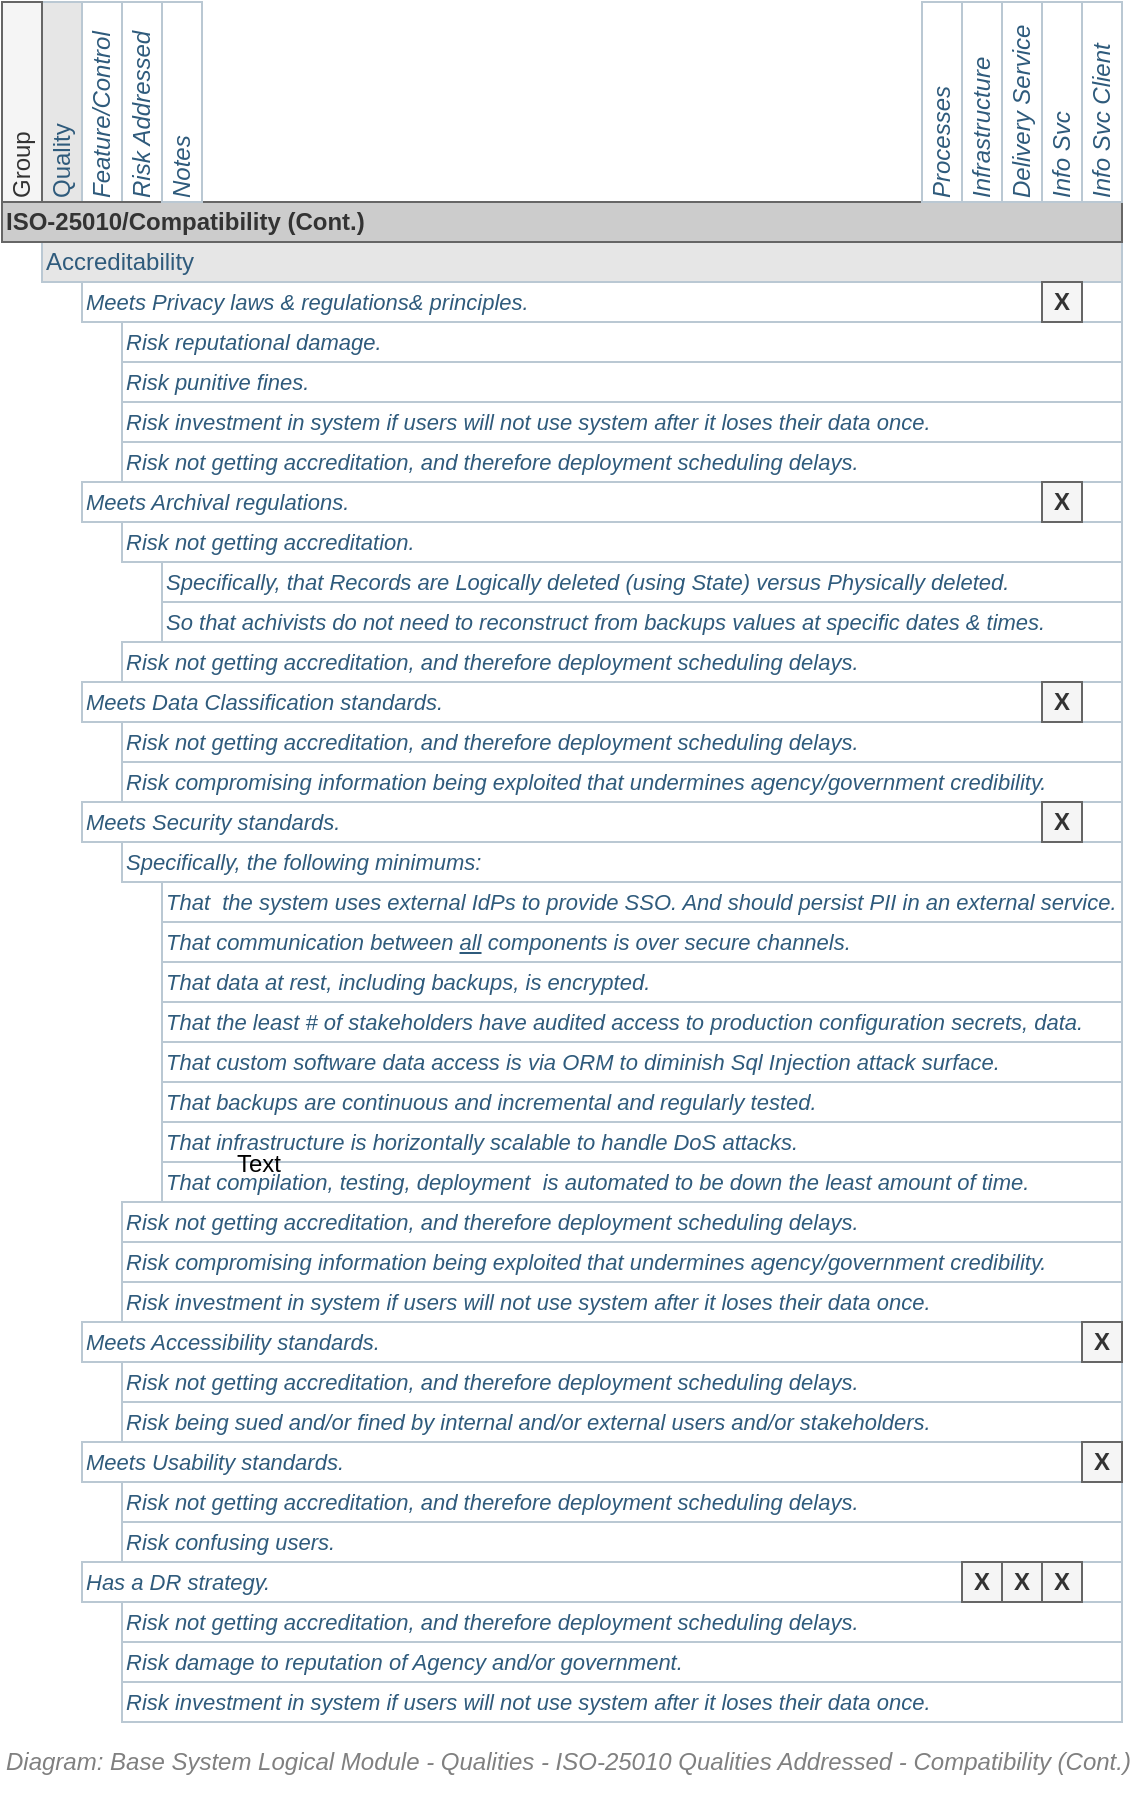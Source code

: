 <mxfile compressed="false" version="17.5.0" type="google">
  <diagram name="Qualities/Addressed/Compatibility (Cont)" id="gUCBNfI0CfHKNAS3udf1">
    <mxGraphModel grid="1" page="1" gridSize="10" guides="1" tooltips="1" connect="1" arrows="1" fold="1" pageScale="1" pageWidth="827" pageHeight="1169" math="0" shadow="0">
      <root>
        <mxCell id="h0je3axc_1QiK5JFUibN-0" />
        <mxCell id="h0je3axc_1QiK5JFUibN-20" value="Diagram" parent="h0je3axc_1QiK5JFUibN-0" />
        <UserObject label="Quality" id="h0je3axc_1QiK5JFUibN-21">
          <mxCell style="strokeColor=#bac8d3;html=1;fontColor=#2f5b7c;fontSize=12;align=left;horizontal=0;fillColor=#E6E6E6;" vertex="1" parent="h0je3axc_1QiK5JFUibN-20">
            <mxGeometry x="140" y="180" width="20" height="100" as="geometry" />
          </mxCell>
        </UserObject>
        <UserObject label="Feature/Control" id="h0je3axc_1QiK5JFUibN-22">
          <mxCell style="strokeColor=#bac8d3;html=1;fontColor=#2f5b7c;fontSize=12;align=left;horizontal=0;fontStyle=2" vertex="1" parent="h0je3axc_1QiK5JFUibN-20">
            <mxGeometry x="160" y="180" width="20" height="100" as="geometry" />
          </mxCell>
        </UserObject>
        <UserObject label="Group" id="h0je3axc_1QiK5JFUibN-23">
          <mxCell style="strokeColor=#666666;html=1;fontColor=#333333;fontSize=12;align=left;horizontal=0;fillColor=#f5f5f5;" vertex="1" parent="h0je3axc_1QiK5JFUibN-20">
            <mxGeometry x="120" y="180" width="20" height="100" as="geometry" />
          </mxCell>
        </UserObject>
        <UserObject label="Risk Addressed" id="h0je3axc_1QiK5JFUibN-24">
          <mxCell style="strokeColor=#bac8d3;html=1;fontColor=#2f5b7c;fontSize=12;align=left;horizontal=0;fontStyle=2" vertex="1" parent="h0je3axc_1QiK5JFUibN-20">
            <mxGeometry x="180" y="180" width="20" height="100" as="geometry" />
          </mxCell>
        </UserObject>
        <UserObject label="Accreditability" id="h0je3axc_1QiK5JFUibN-29">
          <mxCell style="strokeColor=#bac8d3;html=1;fontColor=#2f5b7c;fontSize=12;align=left;fillColor=#E6E6E6;" vertex="1" parent="h0je3axc_1QiK5JFUibN-20">
            <mxGeometry x="140" y="300" width="540" height="20" as="geometry" />
          </mxCell>
        </UserObject>
        <UserObject label="Meets Accessibility standards." id="h0je3axc_1QiK5JFUibN-35">
          <mxCell style="strokeColor=#bac8d3;html=1;fontColor=#2f5b7c;fontSize=11;align=left;fontStyle=2" vertex="1" parent="h0je3axc_1QiK5JFUibN-20">
            <mxGeometry x="160" y="840" width="520" height="20" as="geometry" />
          </mxCell>
        </UserObject>
        <UserObject label="Meets Usability standards." id="h0je3axc_1QiK5JFUibN-36">
          <mxCell style="strokeColor=#bac8d3;html=1;fontColor=#2f5b7c;fontSize=11;align=left;fontStyle=2" vertex="1" parent="h0je3axc_1QiK5JFUibN-20">
            <mxGeometry x="160" y="900" width="520" height="20" as="geometry" />
          </mxCell>
        </UserObject>
        <UserObject label="Meets Privacy laws &amp;amp; regulations&amp;amp; principles." id="h0je3axc_1QiK5JFUibN-37">
          <mxCell style="strokeColor=#bac8d3;html=1;fontColor=#2f5b7c;fontSize=11;align=left;fontStyle=2" vertex="1" parent="h0je3axc_1QiK5JFUibN-20">
            <mxGeometry x="160" y="320" width="520" height="20" as="geometry" />
          </mxCell>
        </UserObject>
        <UserObject label="Meets Data Classification standards." id="h0je3axc_1QiK5JFUibN-38">
          <mxCell style="strokeColor=#bac8d3;html=1;fontColor=#2f5b7c;fontSize=11;align=left;fontStyle=2" vertex="1" parent="h0je3axc_1QiK5JFUibN-20">
            <mxGeometry x="160" y="520" width="520" height="20" as="geometry" />
          </mxCell>
        </UserObject>
        <UserObject label="Meets Archival regulations." id="h0je3axc_1QiK5JFUibN-39">
          <mxCell style="strokeColor=#bac8d3;html=1;fontColor=#2f5b7c;fontSize=11;align=left;fontStyle=2" vertex="1" parent="h0je3axc_1QiK5JFUibN-20">
            <mxGeometry x="160" y="420" width="520" height="20" as="geometry" />
          </mxCell>
        </UserObject>
        <UserObject label="Meets Security standards." id="h0je3axc_1QiK5JFUibN-40">
          <mxCell style="strokeColor=#bac8d3;html=1;fontColor=#2f5b7c;fontSize=11;align=left;fontStyle=2" vertex="1" parent="h0je3axc_1QiK5JFUibN-20">
            <mxGeometry x="160" y="580" width="520" height="20" as="geometry" />
          </mxCell>
        </UserObject>
        <UserObject label="Has a DR strategy." id="h0je3axc_1QiK5JFUibN-41">
          <mxCell style="strokeColor=#bac8d3;html=1;fontColor=#2f5b7c;fontSize=11;align=left;fontStyle=2" vertex="1" parent="h0je3axc_1QiK5JFUibN-20">
            <mxGeometry x="160" y="960" width="520" height="20" as="geometry" />
          </mxCell>
        </UserObject>
        <UserObject label="ISO-25010/Compatibility (Cont.)" id="h0je3axc_1QiK5JFUibN-42">
          <mxCell style="strokeColor=#666666;html=1;fontColor=#333333;fontSize=12;align=left;fontStyle=1;fillColor=#CCCCCC;" vertex="1" parent="h0je3axc_1QiK5JFUibN-20">
            <mxGeometry x="120" y="280" width="560" height="20" as="geometry" />
          </mxCell>
        </UserObject>
        <UserObject label="Risk reputational damage." id="h0je3axc_1QiK5JFUibN-49">
          <mxCell style="strokeColor=#bac8d3;html=1;fontColor=#2f5b7c;fontSize=11;align=left;fontStyle=2" vertex="1" parent="h0je3axc_1QiK5JFUibN-20">
            <mxGeometry x="180" y="340" width="500" height="20" as="geometry" />
          </mxCell>
        </UserObject>
        <UserObject label="Risk punitive fines." id="h0je3axc_1QiK5JFUibN-57">
          <mxCell style="strokeColor=#bac8d3;html=1;fontColor=#2f5b7c;fontSize=11;align=left;fontStyle=2" vertex="1" parent="h0je3axc_1QiK5JFUibN-20">
            <mxGeometry x="180" y="360" width="500" height="20" as="geometry" />
          </mxCell>
        </UserObject>
        <UserObject label="Risk compromising information being exploited that undermines agency/government credibility.&amp;nbsp;" id="h0je3axc_1QiK5JFUibN-58">
          <mxCell style="strokeColor=#bac8d3;html=1;fontColor=#2f5b7c;fontSize=11;align=left;fontStyle=2" vertex="1" parent="h0je3axc_1QiK5JFUibN-20">
            <mxGeometry x="180" y="560" width="500" height="20" as="geometry" />
          </mxCell>
        </UserObject>
        <UserObject label="Risk compromising information being exploited that undermines agency/government credibility.&amp;nbsp;" id="h0je3axc_1QiK5JFUibN-59">
          <mxCell style="strokeColor=#bac8d3;html=1;fontColor=#2f5b7c;fontSize=11;align=left;fontStyle=2" vertex="1" parent="h0je3axc_1QiK5JFUibN-20">
            <mxGeometry x="180" y="800" width="500" height="20" as="geometry" />
          </mxCell>
        </UserObject>
        <UserObject label="Risk being sued and/or fined by internal and/or external users and/or stakeholders." id="h0je3axc_1QiK5JFUibN-60">
          <mxCell style="strokeColor=#bac8d3;html=1;fontColor=#2f5b7c;fontSize=11;align=left;fontStyle=2" vertex="1" parent="h0je3axc_1QiK5JFUibN-20">
            <mxGeometry x="180" y="880" width="500" height="20" as="geometry" />
          </mxCell>
        </UserObject>
        <UserObject label="Risk confusing users." id="h0je3axc_1QiK5JFUibN-61">
          <mxCell style="strokeColor=#bac8d3;html=1;fontColor=#2f5b7c;fontSize=11;align=left;fontStyle=2" vertex="1" parent="h0je3axc_1QiK5JFUibN-20">
            <mxGeometry x="180" y="940" width="500" height="20" as="geometry" />
          </mxCell>
        </UserObject>
        <UserObject label="Risk damage to reputation&amp;nbsp;of Agency and/or government." id="h0je3axc_1QiK5JFUibN-62">
          <mxCell style="strokeColor=#bac8d3;html=1;fontColor=#2f5b7c;fontSize=11;align=left;fontStyle=2" vertex="1" parent="h0je3axc_1QiK5JFUibN-20">
            <mxGeometry x="180" y="1000" width="500" height="20" as="geometry" />
          </mxCell>
        </UserObject>
        <UserObject label="Risk investment in system if users will not use system after it loses their data once." id="h0je3axc_1QiK5JFUibN-63">
          <mxCell style="strokeColor=#bac8d3;html=1;fontColor=#2f5b7c;fontSize=11;align=left;fontStyle=2" vertex="1" parent="h0je3axc_1QiK5JFUibN-20">
            <mxGeometry x="180" y="820" width="500" height="20" as="geometry" />
          </mxCell>
        </UserObject>
        <UserObject label="Risk investment in system if users will not use system after it loses their data once." id="h0je3axc_1QiK5JFUibN-64">
          <mxCell style="strokeColor=#bac8d3;html=1;fontColor=#2f5b7c;fontSize=11;align=left;fontStyle=2" vertex="1" parent="h0je3axc_1QiK5JFUibN-20">
            <mxGeometry x="180" y="1020" width="500" height="20" as="geometry" />
          </mxCell>
        </UserObject>
        <UserObject label="Risk investment in system if users will not use system after it loses their data once." id="h0je3axc_1QiK5JFUibN-65">
          <mxCell style="strokeColor=#bac8d3;html=1;fontColor=#2f5b7c;fontSize=11;align=left;fontStyle=2" vertex="1" parent="h0je3axc_1QiK5JFUibN-20">
            <mxGeometry x="180" y="380" width="500" height="20" as="geometry" />
          </mxCell>
        </UserObject>
        <UserObject label="Risk not getting accreditation." id="_8LKf3L3WeBOI2PhCMiq-0">
          <mxCell style="strokeColor=#bac8d3;html=1;fontColor=#2f5b7c;fontSize=11;align=left;fontStyle=2" vertex="1" parent="h0je3axc_1QiK5JFUibN-20">
            <mxGeometry x="180" y="440" width="500" height="20" as="geometry" />
          </mxCell>
        </UserObject>
        <UserObject label="Notes" id="_8LKf3L3WeBOI2PhCMiq-1">
          <mxCell style="strokeColor=#bac8d3;html=1;fontColor=#2f5b7c;fontSize=12;align=left;horizontal=0;fontStyle=2" vertex="1" parent="h0je3axc_1QiK5JFUibN-20">
            <mxGeometry x="200" y="180" width="20" height="100" as="geometry" />
          </mxCell>
        </UserObject>
        <UserObject label="Specifically, that Records are Logically deleted (using State) versus Physically deleted." id="_8LKf3L3WeBOI2PhCMiq-3">
          <mxCell style="strokeColor=#bac8d3;html=1;fontColor=#2f5b7c;fontSize=11;align=left;fontStyle=2" vertex="1" parent="h0je3axc_1QiK5JFUibN-20">
            <mxGeometry x="200" y="460" width="480" height="20" as="geometry" />
          </mxCell>
        </UserObject>
        <UserObject label="So that achivists do not need to reconstruct from backups values at specific dates &amp;amp; times." id="_8LKf3L3WeBOI2PhCMiq-4">
          <mxCell style="strokeColor=#bac8d3;html=1;fontColor=#2f5b7c;fontSize=11;align=left;fontStyle=2" vertex="1" parent="h0je3axc_1QiK5JFUibN-20">
            <mxGeometry x="200" y="480" width="480" height="20" as="geometry" />
          </mxCell>
        </UserObject>
        <UserObject label="Risk not getting accreditation, and therefore deployment scheduling delays." id="_8LKf3L3WeBOI2PhCMiq-7">
          <mxCell style="strokeColor=#bac8d3;html=1;fontColor=#2f5b7c;fontSize=11;align=left;fontStyle=2" vertex="1" parent="h0je3axc_1QiK5JFUibN-20">
            <mxGeometry x="180" y="400" width="500" height="20" as="geometry" />
          </mxCell>
        </UserObject>
        <UserObject label="Specifically, the following minimums:" id="_8LKf3L3WeBOI2PhCMiq-10">
          <mxCell style="strokeColor=#bac8d3;html=1;fontColor=#2f5b7c;fontSize=11;align=left;fontStyle=2" vertex="1" parent="h0je3axc_1QiK5JFUibN-20">
            <mxGeometry x="180" y="600" width="500" height="20" as="geometry" />
          </mxCell>
        </UserObject>
        <UserObject label="That data at rest, including backups, is encrypted." id="_8LKf3L3WeBOI2PhCMiq-11">
          <mxCell style="strokeColor=#bac8d3;html=1;fontColor=#2f5b7c;fontSize=11;align=left;fontStyle=2" vertex="1" parent="h0je3axc_1QiK5JFUibN-20">
            <mxGeometry x="200" y="660" width="480" height="20" as="geometry" />
          </mxCell>
        </UserObject>
        <UserObject label="That the least # of stakeholders have audited access to production configuration secrets, data." id="_8LKf3L3WeBOI2PhCMiq-12">
          <mxCell style="strokeColor=#bac8d3;html=1;fontColor=#2f5b7c;fontSize=11;align=left;fontStyle=2" vertex="1" parent="h0je3axc_1QiK5JFUibN-20">
            <mxGeometry x="200" y="680" width="480" height="20" as="geometry" />
          </mxCell>
        </UserObject>
        <UserObject label="That communication between &lt;u&gt;all&lt;/u&gt; components is over secure channels." id="_8LKf3L3WeBOI2PhCMiq-13">
          <mxCell style="strokeColor=#bac8d3;html=1;fontColor=#2f5b7c;fontSize=11;align=left;fontStyle=2" vertex="1" parent="h0je3axc_1QiK5JFUibN-20">
            <mxGeometry x="200" y="640" width="480" height="20" as="geometry" />
          </mxCell>
        </UserObject>
        <UserObject label="That infrastructure is horizontally scalable to handle DoS attacks." id="_8LKf3L3WeBOI2PhCMiq-14">
          <mxCell style="strokeColor=#bac8d3;html=1;fontColor=#2f5b7c;fontSize=11;align=left;fontStyle=2" vertex="1" parent="h0je3axc_1QiK5JFUibN-20">
            <mxGeometry x="200" y="740" width="480" height="20" as="geometry" />
          </mxCell>
        </UserObject>
        <UserObject label="That compilation, testing, deployment&amp;nbsp; is automated to be down the least amount of time." id="_8LKf3L3WeBOI2PhCMiq-15">
          <mxCell style="strokeColor=#bac8d3;html=1;fontColor=#2f5b7c;fontSize=11;align=left;fontStyle=2" vertex="1" parent="h0je3axc_1QiK5JFUibN-20">
            <mxGeometry x="200" y="760" width="480" height="20" as="geometry" />
          </mxCell>
        </UserObject>
        <UserObject label="That custom software data access is via ORM to diminish Sql Injection attack surface." id="_8LKf3L3WeBOI2PhCMiq-16">
          <mxCell style="strokeColor=#bac8d3;html=1;fontColor=#2f5b7c;fontSize=11;align=left;fontStyle=2" vertex="1" parent="h0je3axc_1QiK5JFUibN-20">
            <mxGeometry x="200" y="700" width="480" height="20" as="geometry" />
          </mxCell>
        </UserObject>
        <mxCell id="_8LKf3L3WeBOI2PhCMiq-17" value="Text" style="text;html=1;align=center;verticalAlign=middle;resizable=0;points=[];autosize=1;fontSize=12;fontColor=#000000;" vertex="1" parent="h0je3axc_1QiK5JFUibN-20">
          <mxGeometry x="228" y="751" width="40" height="20" as="geometry" />
        </mxCell>
        <UserObject label="That backups are continuous and incremental and regularly tested." id="_8LKf3L3WeBOI2PhCMiq-18">
          <mxCell style="strokeColor=#bac8d3;html=1;fontColor=#2f5b7c;fontSize=11;align=left;fontStyle=2" vertex="1" parent="h0je3axc_1QiK5JFUibN-20">
            <mxGeometry x="200" y="720" width="480" height="20" as="geometry" />
          </mxCell>
        </UserObject>
        <UserObject label="That&amp;nbsp; the system uses external IdPs to provide SSO. And should persist PII in an external service." id="_8LKf3L3WeBOI2PhCMiq-19">
          <mxCell style="strokeColor=#bac8d3;html=1;fontColor=#2f5b7c;fontSize=11;align=left;fontStyle=2" vertex="1" parent="h0je3axc_1QiK5JFUibN-20">
            <mxGeometry x="200" y="620" width="480" height="20" as="geometry" />
          </mxCell>
        </UserObject>
        <UserObject label="Risk not getting accreditation, and therefore deployment scheduling delays." id="_8LKf3L3WeBOI2PhCMiq-20">
          <mxCell style="strokeColor=#bac8d3;html=1;fontColor=#2f5b7c;fontSize=11;align=left;fontStyle=2" vertex="1" parent="h0je3axc_1QiK5JFUibN-20">
            <mxGeometry x="180" y="500" width="500" height="20" as="geometry" />
          </mxCell>
        </UserObject>
        <UserObject label="Risk not getting accreditation, and therefore deployment scheduling delays." id="_8LKf3L3WeBOI2PhCMiq-21">
          <mxCell style="strokeColor=#bac8d3;html=1;fontColor=#2f5b7c;fontSize=11;align=left;fontStyle=2" vertex="1" parent="h0je3axc_1QiK5JFUibN-20">
            <mxGeometry x="180" y="540" width="500" height="20" as="geometry" />
          </mxCell>
        </UserObject>
        <UserObject label="Risk not getting accreditation, and therefore deployment scheduling delays." id="_8LKf3L3WeBOI2PhCMiq-22">
          <mxCell style="strokeColor=#bac8d3;html=1;fontColor=#2f5b7c;fontSize=11;align=left;fontStyle=2" vertex="1" parent="h0je3axc_1QiK5JFUibN-20">
            <mxGeometry x="180" y="780" width="500" height="20" as="geometry" />
          </mxCell>
        </UserObject>
        <UserObject label="Risk not getting accreditation, and therefore deployment scheduling delays." id="_8LKf3L3WeBOI2PhCMiq-23">
          <mxCell style="strokeColor=#bac8d3;html=1;fontColor=#2f5b7c;fontSize=11;align=left;fontStyle=2" vertex="1" parent="h0je3axc_1QiK5JFUibN-20">
            <mxGeometry x="180" y="860" width="500" height="20" as="geometry" />
          </mxCell>
        </UserObject>
        <UserObject label="Risk not getting accreditation, and therefore deployment scheduling delays." id="_8LKf3L3WeBOI2PhCMiq-24">
          <mxCell style="strokeColor=#bac8d3;html=1;fontColor=#2f5b7c;fontSize=11;align=left;fontStyle=2" vertex="1" parent="h0je3axc_1QiK5JFUibN-20">
            <mxGeometry x="180" y="920" width="500" height="20" as="geometry" />
          </mxCell>
        </UserObject>
        <UserObject label="Risk not getting accreditation, and therefore deployment scheduling delays." id="_8LKf3L3WeBOI2PhCMiq-25">
          <mxCell style="strokeColor=#bac8d3;html=1;fontColor=#2f5b7c;fontSize=11;align=left;fontStyle=2" vertex="1" parent="h0je3axc_1QiK5JFUibN-20">
            <mxGeometry x="180" y="980" width="500" height="20" as="geometry" />
          </mxCell>
        </UserObject>
        <UserObject label="Infrastructure" id="wufVvhKcUI9mgUT4Hlji-0">
          <mxCell style="strokeColor=#bac8d3;html=1;fontColor=#2f5b7c;fontSize=12;align=left;horizontal=0;fontStyle=2" vertex="1" parent="h0je3axc_1QiK5JFUibN-20">
            <mxGeometry x="600" y="180" width="20" height="100" as="geometry" />
          </mxCell>
        </UserObject>
        <UserObject label="Info Svc" id="wufVvhKcUI9mgUT4Hlji-1">
          <mxCell style="strokeColor=#bac8d3;html=1;fontColor=#2f5b7c;fontSize=12;align=left;horizontal=0;fontStyle=2" vertex="1" parent="h0je3axc_1QiK5JFUibN-20">
            <mxGeometry x="640" y="180" width="20" height="100" as="geometry" />
          </mxCell>
        </UserObject>
        <UserObject label="Info Svc Client" id="wufVvhKcUI9mgUT4Hlji-2">
          <mxCell style="strokeColor=#bac8d3;html=1;fontColor=#2f5b7c;fontSize=12;align=left;horizontal=0;fontStyle=2" vertex="1" parent="h0je3axc_1QiK5JFUibN-20">
            <mxGeometry x="660" y="180" width="20" height="100" as="geometry" />
          </mxCell>
        </UserObject>
        <UserObject label="Delivery Service" id="wufVvhKcUI9mgUT4Hlji-3">
          <mxCell style="strokeColor=#bac8d3;html=1;fontColor=#2f5b7c;fontSize=12;align=left;horizontal=0;fontStyle=2" vertex="1" parent="h0je3axc_1QiK5JFUibN-20">
            <mxGeometry x="620" y="180" width="20" height="100" as="geometry" />
          </mxCell>
        </UserObject>
        <UserObject label="Processes" id="wufVvhKcUI9mgUT4Hlji-4">
          <mxCell style="strokeColor=#bac8d3;html=1;fontColor=#2f5b7c;fontSize=12;align=left;horizontal=0;fontStyle=2" vertex="1" parent="h0je3axc_1QiK5JFUibN-20">
            <mxGeometry x="580" y="180" width="20" height="100" as="geometry" />
          </mxCell>
        </UserObject>
        <mxCell id="wufVvhKcUI9mgUT4Hlji-6" value="&lt;b&gt;X&lt;/b&gt;" style="text;html=1;strokeColor=#666666;fillColor=#f5f5f5;align=center;verticalAlign=middle;whiteSpace=wrap;rounded=0;fontSize=12;fontColor=#333333;" vertex="1" parent="h0je3axc_1QiK5JFUibN-20">
          <mxGeometry x="640" y="320" width="20" height="20" as="geometry" />
        </mxCell>
        <mxCell id="wufVvhKcUI9mgUT4Hlji-7" value="&lt;b&gt;X&lt;/b&gt;" style="text;html=1;strokeColor=#666666;fillColor=#f5f5f5;align=center;verticalAlign=middle;whiteSpace=wrap;rounded=0;fontSize=12;fontColor=#333333;" vertex="1" parent="h0je3axc_1QiK5JFUibN-20">
          <mxGeometry x="640" y="420" width="20" height="20" as="geometry" />
        </mxCell>
        <mxCell id="wufVvhKcUI9mgUT4Hlji-8" value="&lt;b&gt;X&lt;/b&gt;" style="text;html=1;strokeColor=#666666;fillColor=#f5f5f5;align=center;verticalAlign=middle;whiteSpace=wrap;rounded=0;fontSize=12;fontColor=#333333;" vertex="1" parent="h0je3axc_1QiK5JFUibN-20">
          <mxGeometry x="640" y="520" width="20" height="20" as="geometry" />
        </mxCell>
        <mxCell id="wufVvhKcUI9mgUT4Hlji-9" value="&lt;b&gt;X&lt;/b&gt;" style="text;html=1;strokeColor=#666666;fillColor=#f5f5f5;align=center;verticalAlign=middle;whiteSpace=wrap;rounded=0;fontSize=12;fontColor=#333333;" vertex="1" parent="h0je3axc_1QiK5JFUibN-20">
          <mxGeometry x="640" y="580" width="20" height="20" as="geometry" />
        </mxCell>
        <mxCell id="wufVvhKcUI9mgUT4Hlji-10" value="&lt;b&gt;X&lt;/b&gt;" style="text;html=1;strokeColor=#666666;fillColor=#f5f5f5;align=center;verticalAlign=middle;whiteSpace=wrap;rounded=0;fontSize=12;fontColor=#333333;" vertex="1" parent="h0je3axc_1QiK5JFUibN-20">
          <mxGeometry x="660" y="840" width="20" height="20" as="geometry" />
        </mxCell>
        <mxCell id="wufVvhKcUI9mgUT4Hlji-11" value="&lt;b&gt;X&lt;/b&gt;" style="text;html=1;strokeColor=#666666;fillColor=#f5f5f5;align=center;verticalAlign=middle;whiteSpace=wrap;rounded=0;fontSize=12;fontColor=#333333;" vertex="1" parent="h0je3axc_1QiK5JFUibN-20">
          <mxGeometry x="660" y="900" width="20" height="20" as="geometry" />
        </mxCell>
        <mxCell id="wufVvhKcUI9mgUT4Hlji-12" value="&lt;b&gt;X&lt;/b&gt;" style="text;html=1;strokeColor=#666666;fillColor=#f5f5f5;align=center;verticalAlign=middle;whiteSpace=wrap;rounded=0;fontSize=12;fontColor=#333333;" vertex="1" parent="h0je3axc_1QiK5JFUibN-20">
          <mxGeometry x="640" y="960" width="20" height="20" as="geometry" />
        </mxCell>
        <mxCell id="wufVvhKcUI9mgUT4Hlji-13" value="&lt;b&gt;X&lt;/b&gt;" style="text;html=1;strokeColor=#666666;fillColor=#f5f5f5;align=center;verticalAlign=middle;whiteSpace=wrap;rounded=0;fontSize=12;fontColor=#333333;" vertex="1" parent="h0je3axc_1QiK5JFUibN-20">
          <mxGeometry x="600" y="960" width="20" height="20" as="geometry" />
        </mxCell>
        <mxCell id="wufVvhKcUI9mgUT4Hlji-14" value="&lt;b&gt;X&lt;/b&gt;" style="text;html=1;strokeColor=#666666;fillColor=#f5f5f5;align=center;verticalAlign=middle;whiteSpace=wrap;rounded=0;fontSize=12;fontColor=#333333;" vertex="1" parent="h0je3axc_1QiK5JFUibN-20">
          <mxGeometry x="620" y="960" width="20" height="20" as="geometry" />
        </mxCell>
        <mxCell id="h0je3axc_1QiK5JFUibN-18" value="Title/Diagram" parent="h0je3axc_1QiK5JFUibN-0" />
        <mxCell id="h0je3axc_1QiK5JFUibN-19" value="&lt;span style=&quot;font-size: 12px&quot;&gt;Diagram: Base System Logical Module - Qualities -&amp;nbsp;&lt;/span&gt;&lt;span style=&quot;font-size: 12px&quot;&gt;ISO-25010 Qualities Addressed - Compatibility (Cont.)&lt;/span&gt;" style="text;strokeColor=none;fillColor=none;html=1;fontSize=12;fontStyle=2;verticalAlign=middle;align=left;shadow=0;glass=0;comic=0;opacity=30;fontColor=#808080;" vertex="1" parent="h0je3axc_1QiK5JFUibN-18">
          <mxGeometry x="120" y="1040" width="560" height="40" as="geometry" />
        </mxCell>
        <mxCell id="h0je3axc_1QiK5JFUibN-14" value="Title/Page" visible="0" parent="h0je3axc_1QiK5JFUibN-0" />
        <mxCell id="h0je3axc_1QiK5JFUibN-15" value="" style="group;fontSize=10;" vertex="1" connectable="0" parent="h0je3axc_1QiK5JFUibN-14">
          <mxGeometry x="120" y="120" width="560" height="45" as="geometry" />
        </mxCell>
        <mxCell id="h0je3axc_1QiK5JFUibN-16" value="&lt;span style=&quot;font-size: 12px;&quot;&gt;Base Logical Module - Qualities -&amp;nbsp;&lt;/span&gt;&lt;span style=&quot;font-size: 12px;&quot;&gt;ISO-25010 Qualities Addressed - Compatibility&lt;/span&gt;" style="text;strokeColor=none;fillColor=none;html=1;fontSize=12;fontStyle=1;verticalAlign=middle;align=left;shadow=0;glass=0;comic=0;opacity=30;fontColor=#808080;" vertex="1" parent="h0je3axc_1QiK5JFUibN-15">
          <mxGeometry width="560" height="40" as="geometry" />
        </mxCell>
        <mxCell id="h0je3axc_1QiK5JFUibN-17" value="" style="line;strokeWidth=2;html=1;shadow=0;glass=0;comic=0;fillColor=none;fontSize=10;fontColor=#CCCCCC;labelBackgroundColor=none;strokeColor=#CCCCCC;" vertex="1" parent="h0je3axc_1QiK5JFUibN-15">
          <mxGeometry y="35" width="560" height="10" as="geometry" />
        </mxCell>
        <mxCell id="h0je3axc_1QiK5JFUibN-1" value="About" parent="h0je3axc_1QiK5JFUibN-0" />
      </root>
    </mxGraphModel>
  </diagram>
</mxfile>
